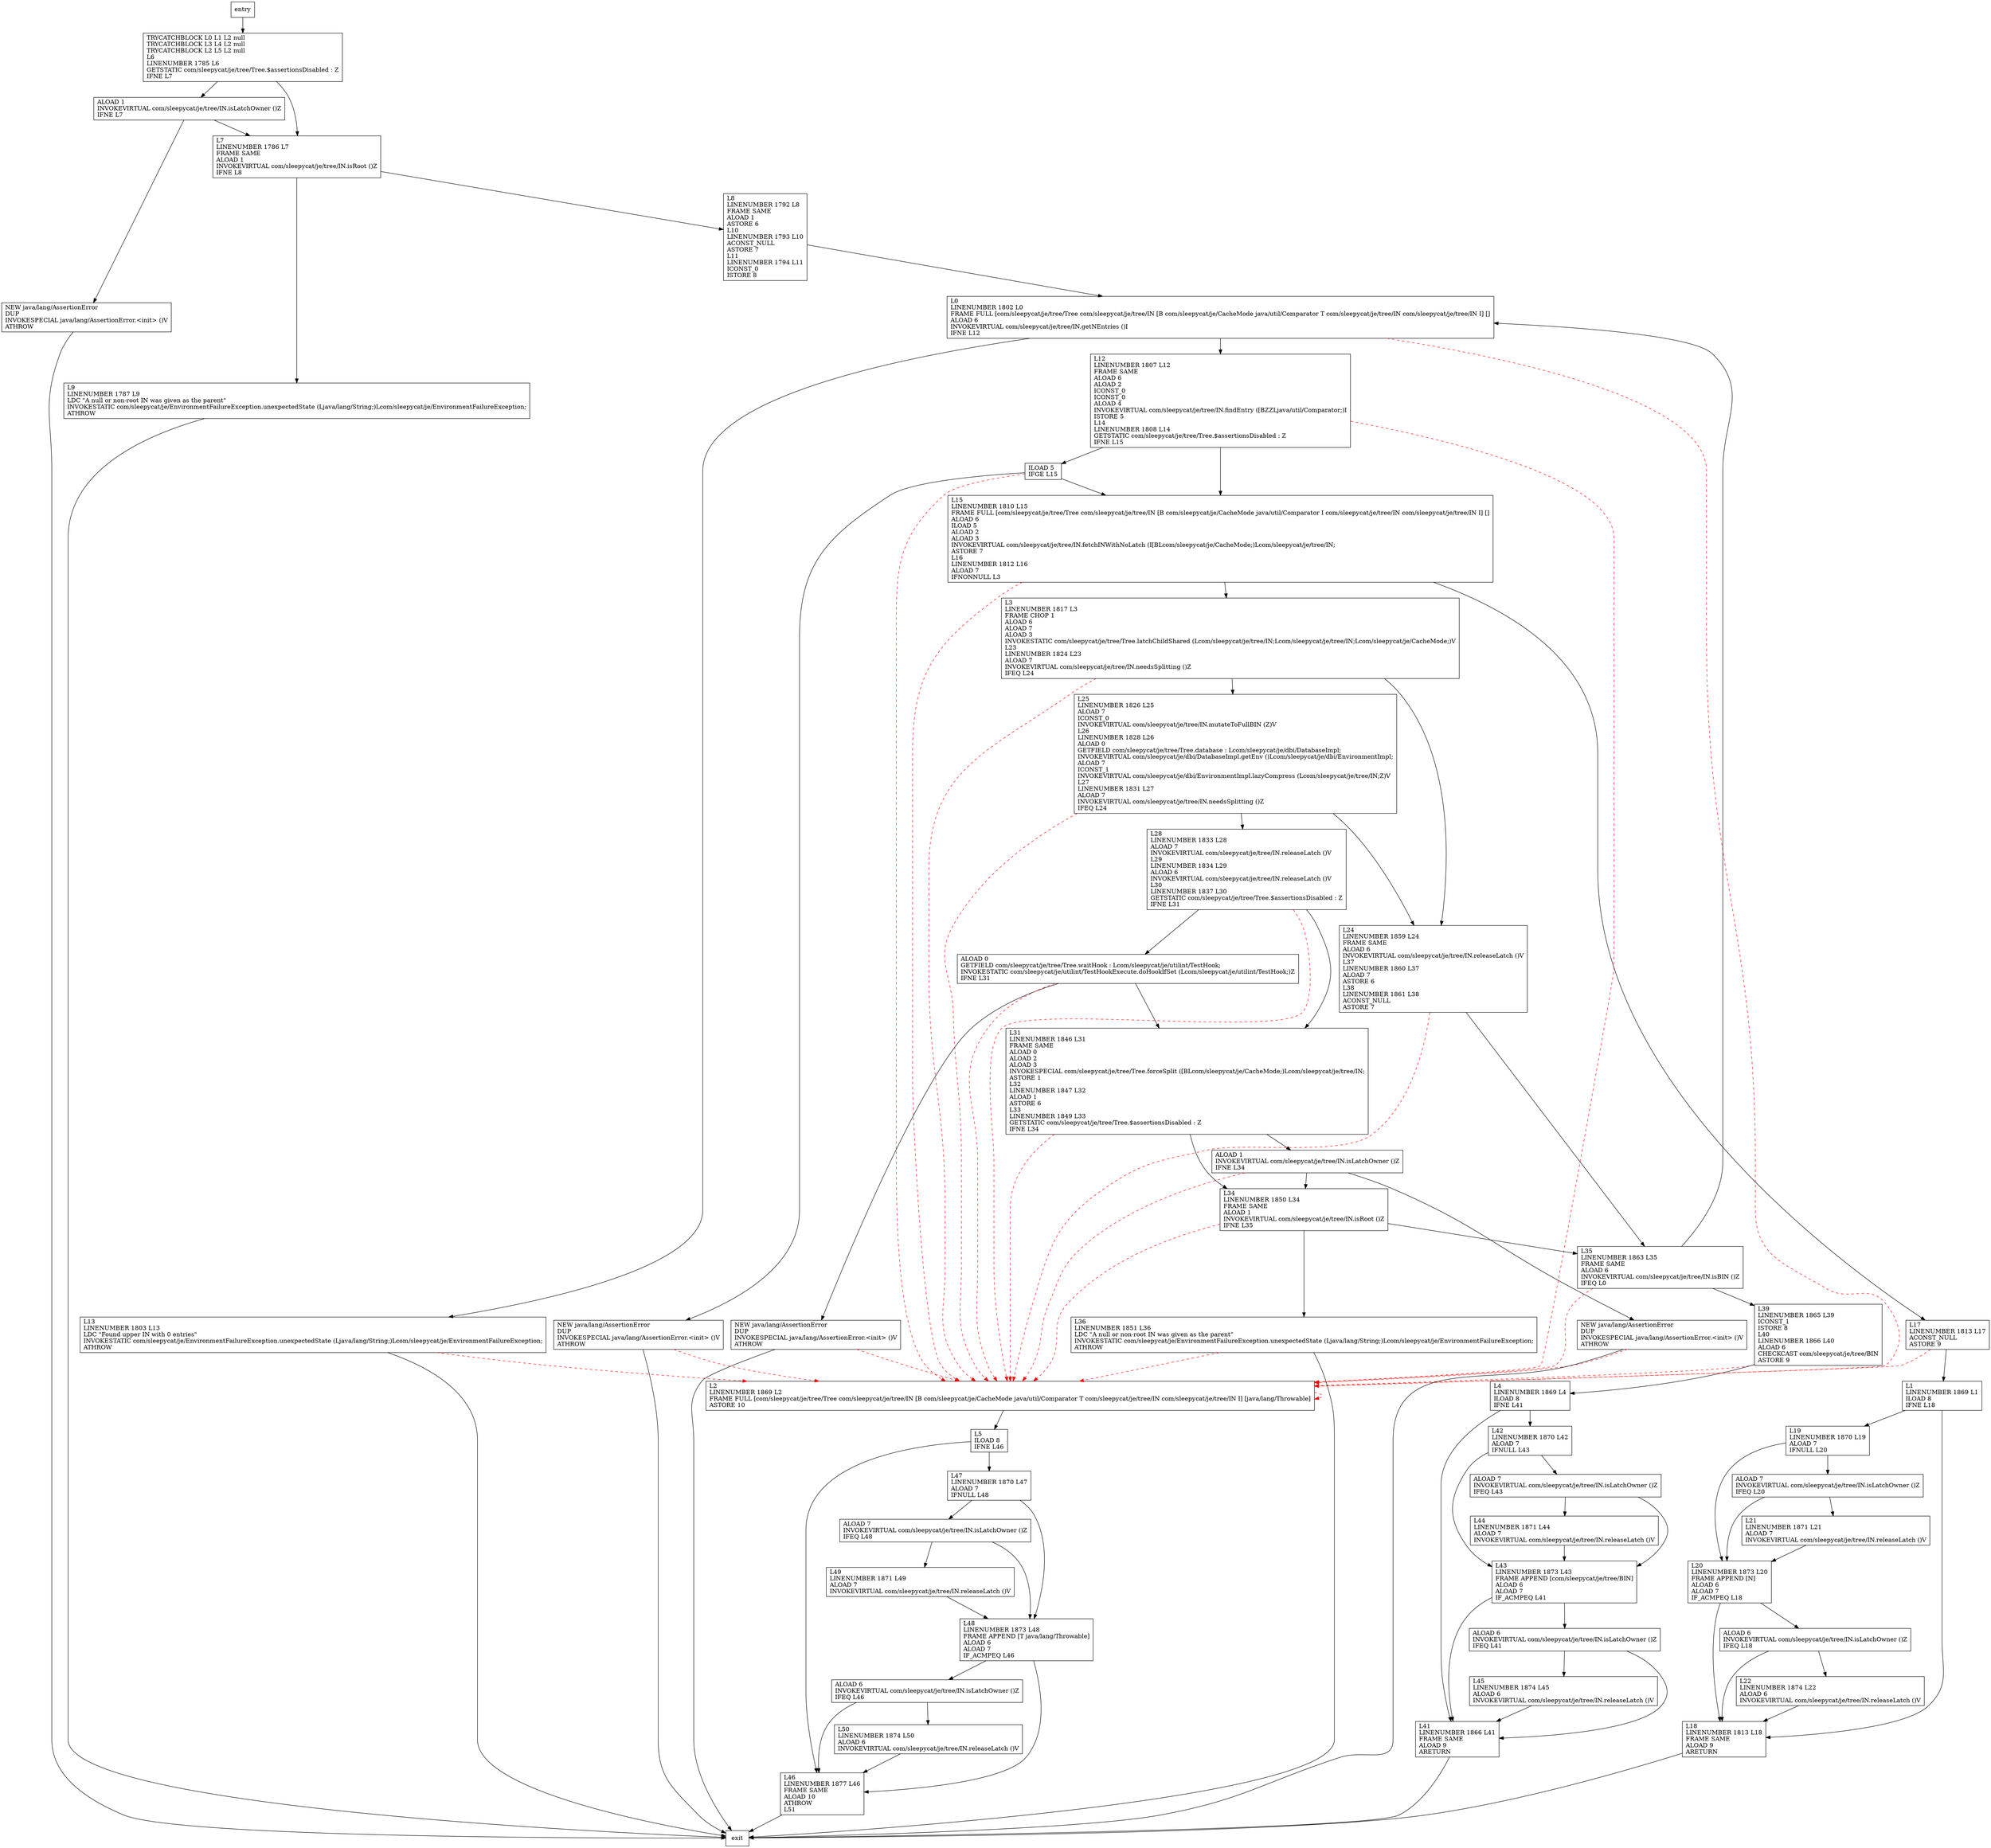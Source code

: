 digraph searchSplitsAllowed {
node [shape=record];
1494889300 [label="L8\lLINENUMBER 1792 L8\lFRAME SAME\lALOAD 1\lASTORE 6\lL10\lLINENUMBER 1793 L10\lACONST_NULL\lASTORE 7\lL11\lLINENUMBER 1794 L11\lICONST_0\lISTORE 8\l"];
76462593 [label="ILOAD 5\lIFGE L15\l"];
1917932076 [label="L39\lLINENUMBER 1865 L39\lICONST_1\lISTORE 8\lL40\lLINENUMBER 1866 L40\lALOAD 6\lCHECKCAST com/sleepycat/je/tree/BIN\lASTORE 9\l"];
1504075817 [label="L1\lLINENUMBER 1869 L1\lILOAD 8\lIFNE L18\l"];
329474323 [label="L18\lLINENUMBER 1813 L18\lFRAME SAME\lALOAD 9\lARETURN\l"];
159215057 [label="ALOAD 6\lINVOKEVIRTUAL com/sleepycat/je/tree/IN.isLatchOwner ()Z\lIFEQ L18\l"];
306336880 [label="ALOAD 6\lINVOKEVIRTUAL com/sleepycat/je/tree/IN.isLatchOwner ()Z\lIFEQ L46\l"];
1809490162 [label="NEW java/lang/AssertionError\lDUP\lINVOKESPECIAL java/lang/AssertionError.\<init\> ()V\lATHROW\l"];
1433444717 [label="L48\lLINENUMBER 1873 L48\lFRAME APPEND [T java/lang/Throwable]\lALOAD 6\lALOAD 7\lIF_ACMPEQ L46\l"];
776452079 [label="L22\lLINENUMBER 1874 L22\lALOAD 6\lINVOKEVIRTUAL com/sleepycat/je/tree/IN.releaseLatch ()V\l"];
268557607 [label="NEW java/lang/AssertionError\lDUP\lINVOKESPECIAL java/lang/AssertionError.\<init\> ()V\lATHROW\l"];
551545526 [label="NEW java/lang/AssertionError\lDUP\lINVOKESPECIAL java/lang/AssertionError.\<init\> ()V\lATHROW\l"];
1170169185 [label="ALOAD 1\lINVOKEVIRTUAL com/sleepycat/je/tree/IN.isLatchOwner ()Z\lIFNE L7\l"];
1788434163 [label="ALOAD 1\lINVOKEVIRTUAL com/sleepycat/je/tree/IN.isLatchOwner ()Z\lIFNE L34\l"];
1139204723 [label="L9\lLINENUMBER 1787 L9\lLDC \"A null or non-root IN was given as the parent\"\lINVOKESTATIC com/sleepycat/je/EnvironmentFailureException.unexpectedState (Ljava/lang/String;)Lcom/sleepycat/je/EnvironmentFailureException;\lATHROW\l"];
847409714 [label="ALOAD 6\lINVOKEVIRTUAL com/sleepycat/je/tree/IN.isLatchOwner ()Z\lIFEQ L41\l"];
1559195207 [label="ALOAD 7\lINVOKEVIRTUAL com/sleepycat/je/tree/IN.isLatchOwner ()Z\lIFEQ L20\l"];
260678107 [label="L21\lLINENUMBER 1871 L21\lALOAD 7\lINVOKEVIRTUAL com/sleepycat/je/tree/IN.releaseLatch ()V\l"];
1073964902 [label="L34\lLINENUMBER 1850 L34\lFRAME SAME\lALOAD 1\lINVOKEVIRTUAL com/sleepycat/je/tree/IN.isRoot ()Z\lIFNE L35\l"];
756165574 [label="L31\lLINENUMBER 1846 L31\lFRAME SAME\lALOAD 0\lALOAD 2\lALOAD 3\lINVOKESPECIAL com/sleepycat/je/tree/Tree.forceSplit ([BLcom/sleepycat/je/CacheMode;)Lcom/sleepycat/je/tree/IN;\lASTORE 1\lL32\lLINENUMBER 1847 L32\lALOAD 1\lASTORE 6\lL33\lLINENUMBER 1849 L33\lGETSTATIC com/sleepycat/je/tree/Tree.$assertionsDisabled : Z\lIFNE L34\l"];
1300031900 [label="ALOAD 0\lGETFIELD com/sleepycat/je/tree/Tree.waitHook : Lcom/sleepycat/je/utilint/TestHook;\lINVOKESTATIC com/sleepycat/je/utilint/TestHookExecute.doHookIfSet (Lcom/sleepycat/je/utilint/TestHook;)Z\lIFNE L31\l"];
1727084867 [label="L12\lLINENUMBER 1807 L12\lFRAME SAME\lALOAD 6\lALOAD 2\lICONST_0\lICONST_0\lALOAD 4\lINVOKEVIRTUAL com/sleepycat/je/tree/IN.findEntry ([BZZLjava/util/Comparator;)I\lISTORE 5\lL14\lLINENUMBER 1808 L14\lGETSTATIC com/sleepycat/je/tree/Tree.$assertionsDisabled : Z\lIFNE L15\l"];
916479961 [label="L0\lLINENUMBER 1802 L0\lFRAME FULL [com/sleepycat/je/tree/Tree com/sleepycat/je/tree/IN [B com/sleepycat/je/CacheMode java/util/Comparator T com/sleepycat/je/tree/IN com/sleepycat/je/tree/IN I] []\lALOAD 6\lINVOKEVIRTUAL com/sleepycat/je/tree/IN.getNEntries ()I\lIFNE L12\l"];
689557011 [label="L45\lLINENUMBER 1874 L45\lALOAD 6\lINVOKEVIRTUAL com/sleepycat/je/tree/IN.releaseLatch ()V\l"];
2124662192 [label="L25\lLINENUMBER 1826 L25\lALOAD 7\lICONST_0\lINVOKEVIRTUAL com/sleepycat/je/tree/IN.mutateToFullBIN (Z)V\lL26\lLINENUMBER 1828 L26\lALOAD 0\lGETFIELD com/sleepycat/je/tree/Tree.database : Lcom/sleepycat/je/dbi/DatabaseImpl;\lINVOKEVIRTUAL com/sleepycat/je/dbi/DatabaseImpl.getEnv ()Lcom/sleepycat/je/dbi/EnvironmentImpl;\lALOAD 7\lICONST_1\lINVOKEVIRTUAL com/sleepycat/je/dbi/EnvironmentImpl.lazyCompress (Lcom/sleepycat/je/tree/IN;Z)V\lL27\lLINENUMBER 1831 L27\lALOAD 7\lINVOKEVIRTUAL com/sleepycat/je/tree/IN.needsSplitting ()Z\lIFEQ L24\l"];
1824895727 [label="L42\lLINENUMBER 1870 L42\lALOAD 7\lIFNULL L43\l"];
441258773 [label="L2\lLINENUMBER 1869 L2\lFRAME FULL [com/sleepycat/je/tree/Tree com/sleepycat/je/tree/IN [B com/sleepycat/je/CacheMode java/util/Comparator T com/sleepycat/je/tree/IN com/sleepycat/je/tree/IN I] [java/lang/Throwable]\lASTORE 10\l"];
364742631 [label="L44\lLINENUMBER 1871 L44\lALOAD 7\lINVOKEVIRTUAL com/sleepycat/je/tree/IN.releaseLatch ()V\l"];
12214749 [label="L5\lILOAD 8\lIFNE L46\l"];
120251348 [label="L20\lLINENUMBER 1873 L20\lFRAME APPEND [N]\lALOAD 6\lALOAD 7\lIF_ACMPEQ L18\l"];
1382000730 [label="L35\lLINENUMBER 1863 L35\lFRAME SAME\lALOAD 6\lINVOKEVIRTUAL com/sleepycat/je/tree/IN.isBIN ()Z\lIFEQ L0\l"];
52725645 [label="L41\lLINENUMBER 1866 L41\lFRAME SAME\lALOAD 9\lARETURN\l"];
710817798 [label="L17\lLINENUMBER 1813 L17\lACONST_NULL\lASTORE 9\l"];
1786246034 [label="L4\lLINENUMBER 1869 L4\lILOAD 8\lIFNE L41\l"];
1587008878 [label="L28\lLINENUMBER 1833 L28\lALOAD 7\lINVOKEVIRTUAL com/sleepycat/je/tree/IN.releaseLatch ()V\lL29\lLINENUMBER 1834 L29\lALOAD 6\lINVOKEVIRTUAL com/sleepycat/je/tree/IN.releaseLatch ()V\lL30\lLINENUMBER 1837 L30\lGETSTATIC com/sleepycat/je/tree/Tree.$assertionsDisabled : Z\lIFNE L31\l"];
210155606 [label="L15\lLINENUMBER 1810 L15\lFRAME FULL [com/sleepycat/je/tree/Tree com/sleepycat/je/tree/IN [B com/sleepycat/je/CacheMode java/util/Comparator I com/sleepycat/je/tree/IN com/sleepycat/je/tree/IN I] []\lALOAD 6\lILOAD 5\lALOAD 2\lALOAD 3\lINVOKEVIRTUAL com/sleepycat/je/tree/IN.fetchINWithNoLatch (I[BLcom/sleepycat/je/CacheMode;)Lcom/sleepycat/je/tree/IN;\lASTORE 7\lL16\lLINENUMBER 1812 L16\lALOAD 7\lIFNONNULL L3\l"];
1950506549 [label="L46\lLINENUMBER 1877 L46\lFRAME SAME\lALOAD 10\lATHROW\lL51\l"];
1956060961 [label="L49\lLINENUMBER 1871 L49\lALOAD 7\lINVOKEVIRTUAL com/sleepycat/je/tree/IN.releaseLatch ()V\l"];
1587360015 [label="L3\lLINENUMBER 1817 L3\lFRAME CHOP 1\lALOAD 6\lALOAD 7\lALOAD 3\lINVOKESTATIC com/sleepycat/je/tree/Tree.latchChildShared (Lcom/sleepycat/je/tree/IN;Lcom/sleepycat/je/tree/IN;Lcom/sleepycat/je/CacheMode;)V\lL23\lLINENUMBER 1824 L23\lALOAD 7\lINVOKEVIRTUAL com/sleepycat/je/tree/IN.needsSplitting ()Z\lIFEQ L24\l"];
1653379028 [label="L19\lLINENUMBER 1870 L19\lALOAD 7\lIFNULL L20\l"];
739697355 [label="L43\lLINENUMBER 1873 L43\lFRAME APPEND [com/sleepycat/je/tree/BIN]\lALOAD 6\lALOAD 7\lIF_ACMPEQ L41\l"];
414942694 [label="TRYCATCHBLOCK L0 L1 L2 null\lTRYCATCHBLOCK L3 L4 L2 null\lTRYCATCHBLOCK L2 L5 L2 null\lL6\lLINENUMBER 1785 L6\lGETSTATIC com/sleepycat/je/tree/Tree.$assertionsDisabled : Z\lIFNE L7\l"];
1021715654 [label="L24\lLINENUMBER 1859 L24\lFRAME SAME\lALOAD 6\lINVOKEVIRTUAL com/sleepycat/je/tree/IN.releaseLatch ()V\lL37\lLINENUMBER 1860 L37\lALOAD 7\lASTORE 6\lL38\lLINENUMBER 1861 L38\lACONST_NULL\lASTORE 7\l"];
1914511204 [label="L7\lLINENUMBER 1786 L7\lFRAME SAME\lALOAD 1\lINVOKEVIRTUAL com/sleepycat/je/tree/IN.isRoot ()Z\lIFNE L8\l"];
1458117757 [label="NEW java/lang/AssertionError\lDUP\lINVOKESPECIAL java/lang/AssertionError.\<init\> ()V\lATHROW\l"];
847156358 [label="ALOAD 7\lINVOKEVIRTUAL com/sleepycat/je/tree/IN.isLatchOwner ()Z\lIFEQ L48\l"];
2013735007 [label="L13\lLINENUMBER 1803 L13\lLDC \"Found upper IN with 0 entries\"\lINVOKESTATIC com/sleepycat/je/EnvironmentFailureException.unexpectedState (Ljava/lang/String;)Lcom/sleepycat/je/EnvironmentFailureException;\lATHROW\l"];
1122624668 [label="L50\lLINENUMBER 1874 L50\lALOAD 6\lINVOKEVIRTUAL com/sleepycat/je/tree/IN.releaseLatch ()V\l"];
154981964 [label="L36\lLINENUMBER 1851 L36\lLDC \"A null or non-root IN was given as the parent\"\lINVOKESTATIC com/sleepycat/je/EnvironmentFailureException.unexpectedState (Ljava/lang/String;)Lcom/sleepycat/je/EnvironmentFailureException;\lATHROW\l"];
221868746 [label="L47\lLINENUMBER 1870 L47\lALOAD 7\lIFNULL L48\l"];
1420694871 [label="ALOAD 7\lINVOKEVIRTUAL com/sleepycat/je/tree/IN.isLatchOwner ()Z\lIFEQ L43\l"];
entry;
exit;
1494889300 -> 916479961
76462593 -> 441258773 [style=dashed, color=red]
76462593 -> 1809490162
76462593 -> 210155606
1917932076 -> 441258773 [style=dashed, color=red]
1917932076 -> 1786246034
1504075817 -> 329474323
1504075817 -> 1653379028
329474323 -> exit
159215057 -> 776452079
159215057 -> 329474323
306336880 -> 1950506549
306336880 -> 1122624668
1809490162 -> exit
1809490162 -> 441258773 [style=dashed, color=red]
1433444717 -> 1950506549
1433444717 -> 306336880
776452079 -> 329474323
268557607 -> exit
551545526 -> exit
551545526 -> 441258773 [style=dashed, color=red]
1170169185 -> 268557607
1170169185 -> 1914511204
1788434163 -> 1458117757
1788434163 -> 441258773 [style=dashed, color=red]
1788434163 -> 1073964902
1139204723 -> exit
847409714 -> 52725645
847409714 -> 689557011
1559195207 -> 260678107
1559195207 -> 120251348
260678107 -> 120251348
1073964902 -> 441258773 [style=dashed, color=red]
1073964902 -> 154981964
1073964902 -> 1382000730
756165574 -> 441258773 [style=dashed, color=red]
756165574 -> 1073964902
756165574 -> 1788434163
1300031900 -> 441258773 [style=dashed, color=red]
1300031900 -> 551545526
1300031900 -> 756165574
entry -> 414942694
1727084867 -> 76462593
1727084867 -> 441258773 [style=dashed, color=red]
1727084867 -> 210155606
916479961 -> 1727084867
916479961 -> 441258773 [style=dashed, color=red]
916479961 -> 2013735007
689557011 -> 52725645
2124662192 -> 441258773 [style=dashed, color=red]
2124662192 -> 1587008878
2124662192 -> 1021715654
1824895727 -> 739697355
1824895727 -> 1420694871
441258773 -> 441258773 [style=dashed, color=red]
441258773 -> 12214749
364742631 -> 739697355
12214749 -> 1950506549
12214749 -> 221868746
120251348 -> 329474323
120251348 -> 159215057
1382000730 -> 1917932076
1382000730 -> 441258773 [style=dashed, color=red]
1382000730 -> 916479961
52725645 -> exit
710817798 -> 441258773 [style=dashed, color=red]
710817798 -> 1504075817
1786246034 -> 1824895727
1786246034 -> 52725645
1587008878 -> 441258773 [style=dashed, color=red]
1587008878 -> 756165574
1587008878 -> 1300031900
210155606 -> 1587360015
210155606 -> 441258773 [style=dashed, color=red]
210155606 -> 710817798
1950506549 -> exit
1956060961 -> 1433444717
1587360015 -> 441258773 [style=dashed, color=red]
1587360015 -> 1021715654
1587360015 -> 2124662192
1653379028 -> 1559195207
1653379028 -> 120251348
739697355 -> 52725645
739697355 -> 847409714
414942694 -> 1170169185
414942694 -> 1914511204
1021715654 -> 441258773 [style=dashed, color=red]
1021715654 -> 1382000730
1914511204 -> 1494889300
1914511204 -> 1139204723
1458117757 -> exit
1458117757 -> 441258773 [style=dashed, color=red]
847156358 -> 1956060961
847156358 -> 1433444717
2013735007 -> exit
2013735007 -> 441258773 [style=dashed, color=red]
1122624668 -> 1950506549
154981964 -> exit
154981964 -> 441258773 [style=dashed, color=red]
221868746 -> 847156358
221868746 -> 1433444717
1420694871 -> 364742631
1420694871 -> 739697355
}
